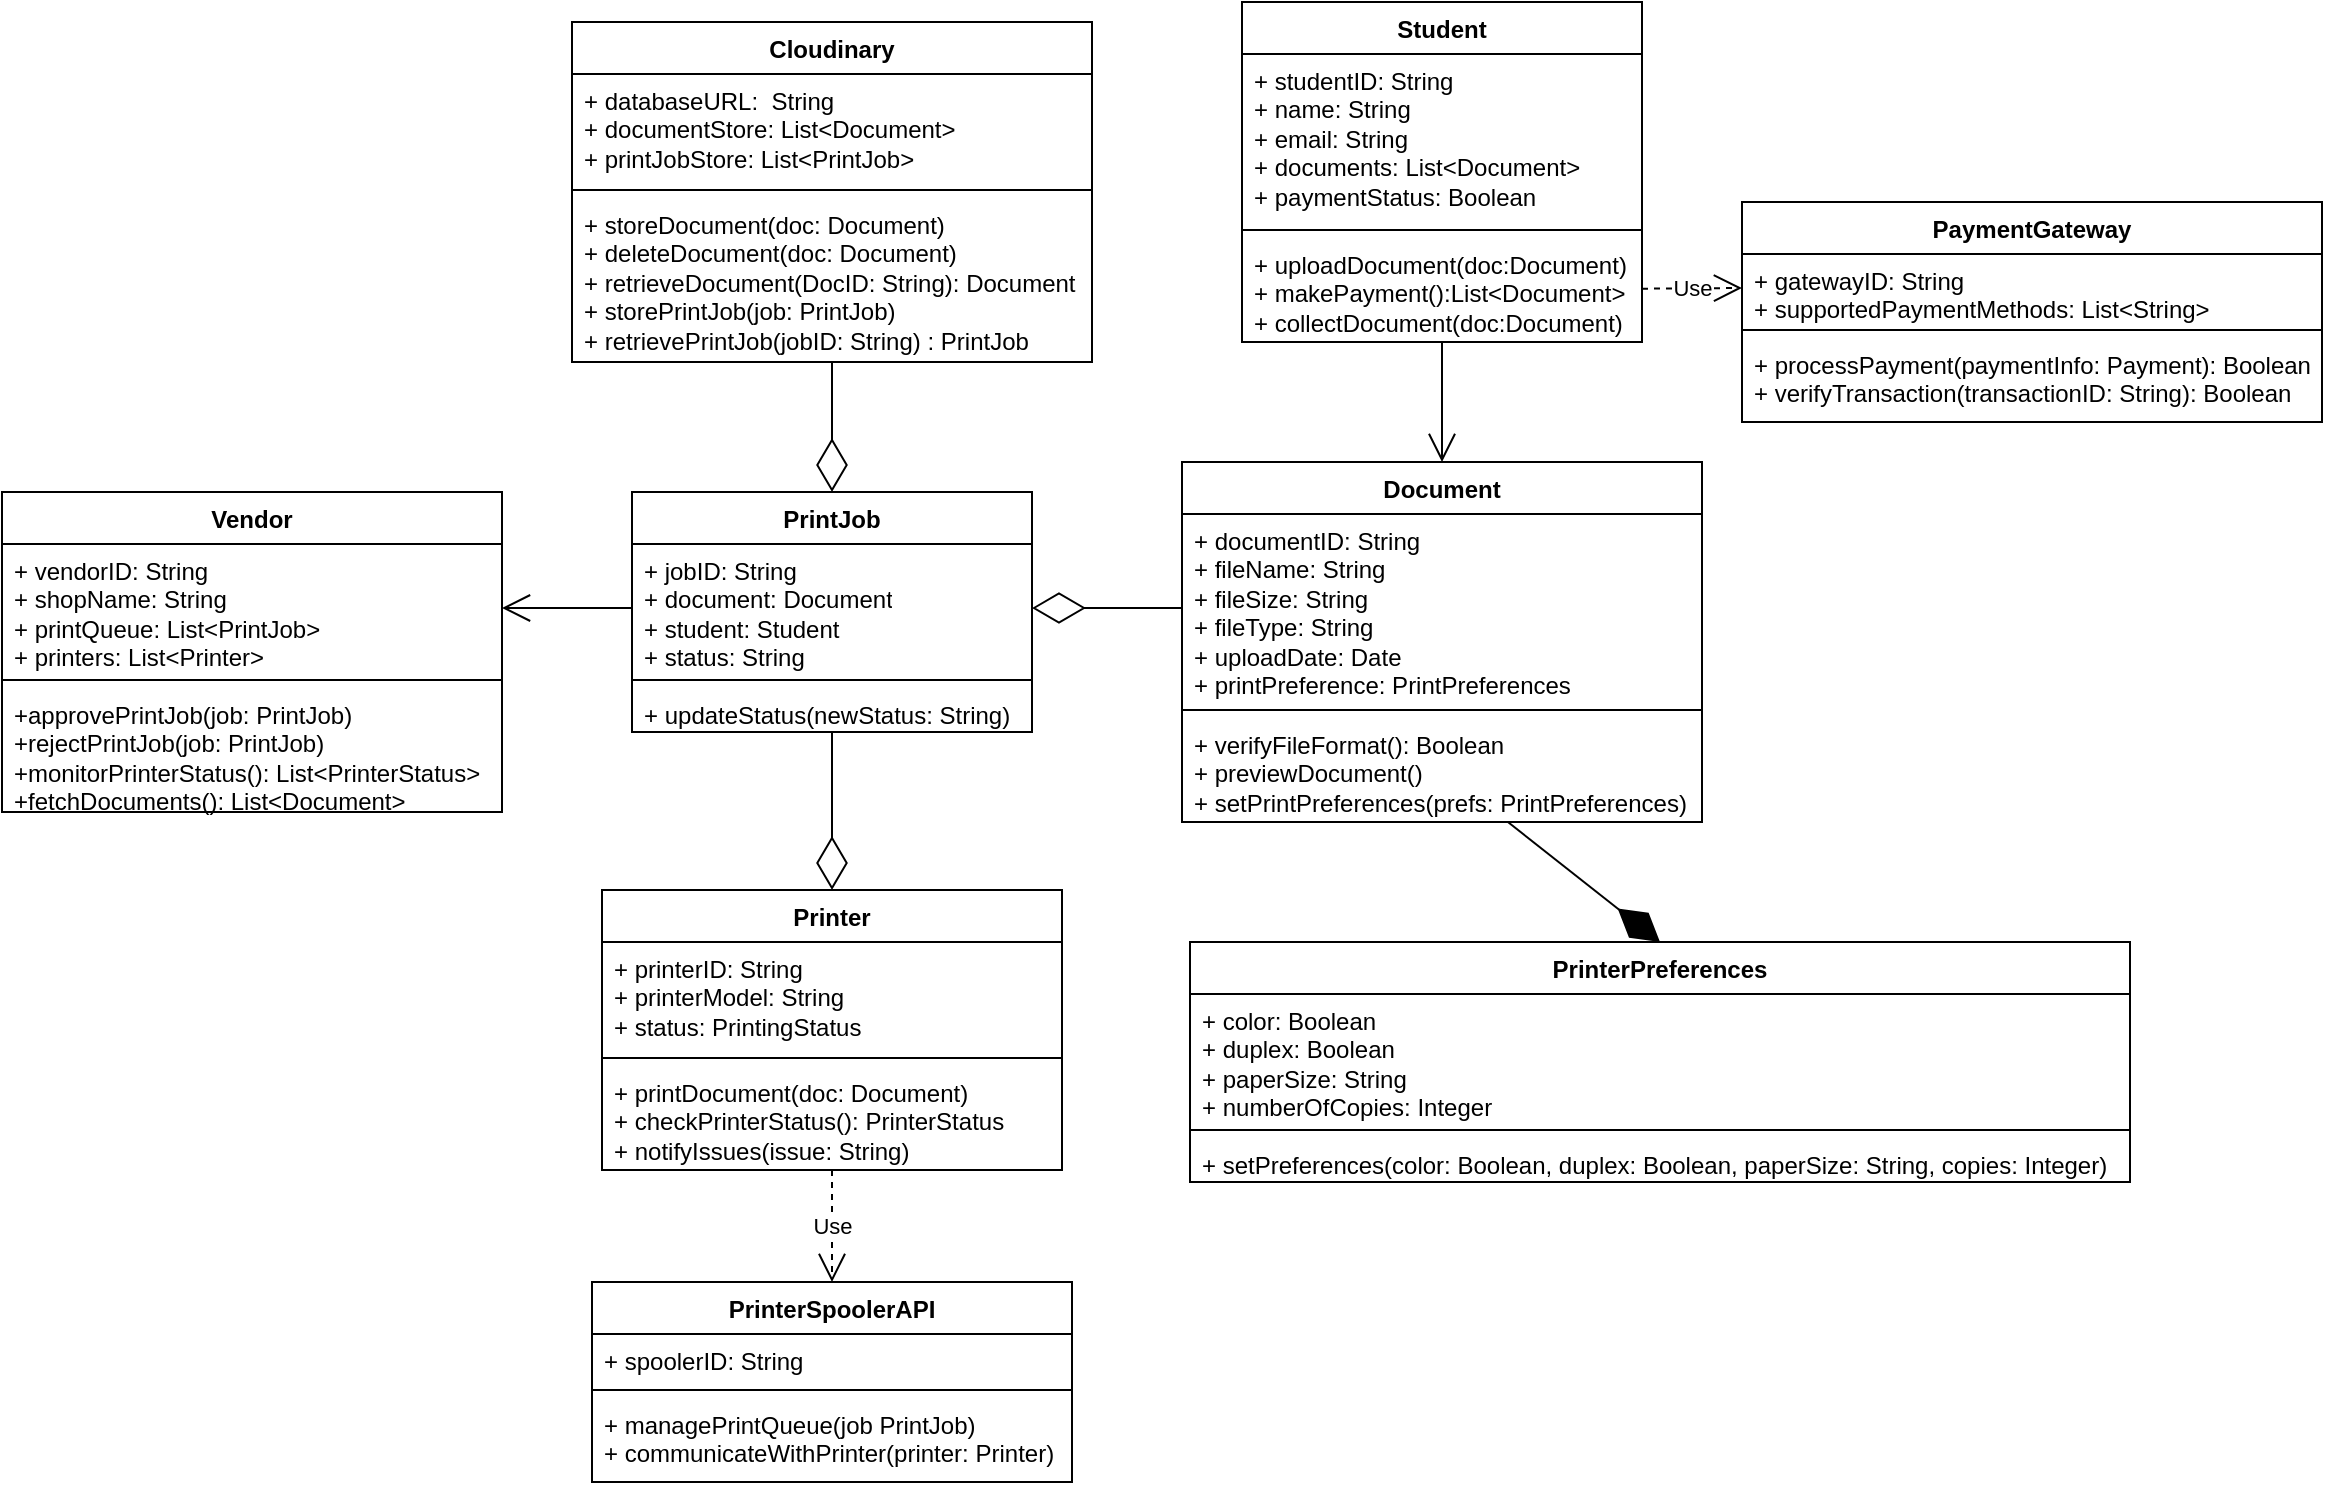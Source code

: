 <mxfile version="24.8.4">
  <diagram name="Page-1" id="TWX0GiAN4o8BfM0cLnyp">
    <mxGraphModel dx="2220" dy="987" grid="1" gridSize="10" guides="1" tooltips="1" connect="1" arrows="1" fold="1" page="1" pageScale="1" pageWidth="827" pageHeight="1169" math="0" shadow="0">
      <root>
        <mxCell id="0" />
        <mxCell id="1" parent="0" />
        <mxCell id="4VyI3I7zP8Ydm9fl96GY-1" value="Student" style="swimlane;fontStyle=1;align=center;verticalAlign=top;childLayout=stackLayout;horizontal=1;startSize=26;horizontalStack=0;resizeParent=1;resizeParentMax=0;resizeLast=0;collapsible=1;marginBottom=0;whiteSpace=wrap;html=1;" parent="1" vertex="1">
          <mxGeometry x="630" y="10" width="200" height="170" as="geometry" />
        </mxCell>
        <mxCell id="4VyI3I7zP8Ydm9fl96GY-2" value="+ studentID: String&lt;div&gt;+ name: String&lt;br&gt;&lt;/div&gt;&lt;div&gt;+ email: String&lt;br&gt;&lt;/div&gt;&lt;div&gt;+ documents: List&amp;lt;Document&amp;gt;&lt;br&gt;&lt;/div&gt;&lt;div&gt;+ paymentStatus: Boolean&lt;br&gt;&lt;/div&gt;" style="text;strokeColor=none;fillColor=none;align=left;verticalAlign=top;spacingLeft=4;spacingRight=4;overflow=hidden;rotatable=0;points=[[0,0.5],[1,0.5]];portConstraint=eastwest;whiteSpace=wrap;html=1;" parent="4VyI3I7zP8Ydm9fl96GY-1" vertex="1">
          <mxGeometry y="26" width="200" height="84" as="geometry" />
        </mxCell>
        <mxCell id="4VyI3I7zP8Ydm9fl96GY-3" value="" style="line;strokeWidth=1;fillColor=none;align=left;verticalAlign=middle;spacingTop=-1;spacingLeft=3;spacingRight=3;rotatable=0;labelPosition=right;points=[];portConstraint=eastwest;strokeColor=inherit;" parent="4VyI3I7zP8Ydm9fl96GY-1" vertex="1">
          <mxGeometry y="110" width="200" height="8" as="geometry" />
        </mxCell>
        <mxCell id="4VyI3I7zP8Ydm9fl96GY-4" value="+ uploadDocument(doc:Document)&lt;div&gt;+ makePayment():List&amp;lt;Document&amp;gt;&lt;/div&gt;&lt;div&gt;+ collectDocument(doc:Document)&lt;br&gt;&lt;div&gt;&lt;br&gt;&lt;/div&gt;&lt;/div&gt;" style="text;strokeColor=none;fillColor=none;align=left;verticalAlign=top;spacingLeft=4;spacingRight=4;overflow=hidden;rotatable=0;points=[[0,0.5],[1,0.5]];portConstraint=eastwest;whiteSpace=wrap;html=1;" parent="4VyI3I7zP8Ydm9fl96GY-1" vertex="1">
          <mxGeometry y="118" width="200" height="52" as="geometry" />
        </mxCell>
        <mxCell id="4VyI3I7zP8Ydm9fl96GY-5" value="Vendor" style="swimlane;fontStyle=1;align=center;verticalAlign=top;childLayout=stackLayout;horizontal=1;startSize=26;horizontalStack=0;resizeParent=1;resizeParentMax=0;resizeLast=0;collapsible=1;marginBottom=0;whiteSpace=wrap;html=1;" parent="1" vertex="1">
          <mxGeometry x="10" y="255" width="250" height="160" as="geometry" />
        </mxCell>
        <mxCell id="4VyI3I7zP8Ydm9fl96GY-6" value="+ vendorID: String&lt;div&gt;+ shopName: String&lt;br&gt;&lt;/div&gt;&lt;div&gt;+ printQueue: List&amp;lt;PrintJob&amp;gt;&lt;br&gt;&lt;/div&gt;&lt;div&gt;+ printers: List&amp;lt;Printer&amp;gt;&lt;/div&gt;" style="text;strokeColor=none;fillColor=none;align=left;verticalAlign=top;spacingLeft=4;spacingRight=4;overflow=hidden;rotatable=0;points=[[0,0.5],[1,0.5]];portConstraint=eastwest;whiteSpace=wrap;html=1;" parent="4VyI3I7zP8Ydm9fl96GY-5" vertex="1">
          <mxGeometry y="26" width="250" height="64" as="geometry" />
        </mxCell>
        <mxCell id="4VyI3I7zP8Ydm9fl96GY-7" value="" style="line;strokeWidth=1;fillColor=none;align=left;verticalAlign=middle;spacingTop=-1;spacingLeft=3;spacingRight=3;rotatable=0;labelPosition=right;points=[];portConstraint=eastwest;strokeColor=inherit;" parent="4VyI3I7zP8Ydm9fl96GY-5" vertex="1">
          <mxGeometry y="90" width="250" height="8" as="geometry" />
        </mxCell>
        <mxCell id="4VyI3I7zP8Ydm9fl96GY-8" value="&lt;div&gt;&lt;div&gt;+approvePrintJob(job: PrintJob)&lt;/div&gt;&lt;/div&gt;&lt;div&gt;+rejectPrintJob(job: PrintJob)&lt;/div&gt;&lt;div&gt;+monitorPrinterStatus(): List&amp;lt;PrinterStatus&amp;gt;&lt;/div&gt;&lt;div&gt;+fetchDocuments(): List&amp;lt;Document&amp;gt;&lt;/div&gt;" style="text;strokeColor=none;fillColor=none;align=left;verticalAlign=top;spacingLeft=4;spacingRight=4;overflow=hidden;rotatable=0;points=[[0,0.5],[1,0.5]];portConstraint=eastwest;whiteSpace=wrap;html=1;" parent="4VyI3I7zP8Ydm9fl96GY-5" vertex="1">
          <mxGeometry y="98" width="250" height="62" as="geometry" />
        </mxCell>
        <mxCell id="4VyI3I7zP8Ydm9fl96GY-9" value="Document" style="swimlane;fontStyle=1;align=center;verticalAlign=top;childLayout=stackLayout;horizontal=1;startSize=26;horizontalStack=0;resizeParent=1;resizeParentMax=0;resizeLast=0;collapsible=1;marginBottom=0;whiteSpace=wrap;html=1;" parent="1" vertex="1">
          <mxGeometry x="600" y="240" width="260" height="180" as="geometry" />
        </mxCell>
        <mxCell id="4VyI3I7zP8Ydm9fl96GY-10" value="+ documentID: String&lt;div&gt;+ fileName: String&lt;br&gt;&lt;/div&gt;&lt;div&gt;+ fileSize: String&lt;br&gt;&lt;/div&gt;&lt;div&gt;+ fileType: String&lt;/div&gt;&lt;div&gt;+ uploadDate: Date&lt;/div&gt;&lt;div&gt;+ printPreference: P&lt;span style=&quot;background-color: initial;&quot;&gt;rintPreferences&lt;/span&gt;&lt;/div&gt;" style="text;strokeColor=none;fillColor=none;align=left;verticalAlign=top;spacingLeft=4;spacingRight=4;overflow=hidden;rotatable=0;points=[[0,0.5],[1,0.5]];portConstraint=eastwest;whiteSpace=wrap;html=1;" parent="4VyI3I7zP8Ydm9fl96GY-9" vertex="1">
          <mxGeometry y="26" width="260" height="94" as="geometry" />
        </mxCell>
        <mxCell id="4VyI3I7zP8Ydm9fl96GY-11" value="" style="line;strokeWidth=1;fillColor=none;align=left;verticalAlign=middle;spacingTop=-1;spacingLeft=3;spacingRight=3;rotatable=0;labelPosition=right;points=[];portConstraint=eastwest;strokeColor=inherit;" parent="4VyI3I7zP8Ydm9fl96GY-9" vertex="1">
          <mxGeometry y="120" width="260" height="8" as="geometry" />
        </mxCell>
        <mxCell id="4VyI3I7zP8Ydm9fl96GY-12" value="&lt;div&gt;&lt;div&gt;+ verifyFileFormat(): Boolean&lt;/div&gt;&lt;/div&gt;&lt;div&gt;+ previewDocument()&lt;/div&gt;&lt;div&gt;+&amp;nbsp;setPrintPreferences(prefs: PrintPreferences)&lt;/div&gt;" style="text;strokeColor=none;fillColor=none;align=left;verticalAlign=top;spacingLeft=4;spacingRight=4;overflow=hidden;rotatable=0;points=[[0,0.5],[1,0.5]];portConstraint=eastwest;whiteSpace=wrap;html=1;" parent="4VyI3I7zP8Ydm9fl96GY-9" vertex="1">
          <mxGeometry y="128" width="260" height="52" as="geometry" />
        </mxCell>
        <mxCell id="4VyI3I7zP8Ydm9fl96GY-13" value="PrintJob" style="swimlane;fontStyle=1;align=center;verticalAlign=top;childLayout=stackLayout;horizontal=1;startSize=26;horizontalStack=0;resizeParent=1;resizeParentMax=0;resizeLast=0;collapsible=1;marginBottom=0;whiteSpace=wrap;html=1;" parent="1" vertex="1">
          <mxGeometry x="325" y="255" width="200" height="120" as="geometry" />
        </mxCell>
        <mxCell id="4VyI3I7zP8Ydm9fl96GY-14" value="+ jobID: String&lt;div&gt;+ document: D&lt;span style=&quot;background-color: initial;&quot;&gt;ocument&lt;/span&gt;&lt;/div&gt;&lt;div&gt;&lt;span style=&quot;background-color: initial;&quot;&gt;+ student: Student&lt;/span&gt;&lt;/div&gt;&lt;div&gt;&lt;span style=&quot;background-color: initial;&quot;&gt;+ status: String&lt;/span&gt;&lt;/div&gt;" style="text;strokeColor=none;fillColor=none;align=left;verticalAlign=top;spacingLeft=4;spacingRight=4;overflow=hidden;rotatable=0;points=[[0,0.5],[1,0.5]];portConstraint=eastwest;whiteSpace=wrap;html=1;" parent="4VyI3I7zP8Ydm9fl96GY-13" vertex="1">
          <mxGeometry y="26" width="200" height="64" as="geometry" />
        </mxCell>
        <mxCell id="4VyI3I7zP8Ydm9fl96GY-15" value="" style="line;strokeWidth=1;fillColor=none;align=left;verticalAlign=middle;spacingTop=-1;spacingLeft=3;spacingRight=3;rotatable=0;labelPosition=right;points=[];portConstraint=eastwest;strokeColor=inherit;" parent="4VyI3I7zP8Ydm9fl96GY-13" vertex="1">
          <mxGeometry y="90" width="200" height="8" as="geometry" />
        </mxCell>
        <mxCell id="4VyI3I7zP8Ydm9fl96GY-16" value="&lt;div&gt;&lt;div&gt;+ updateStatus(newStatus: String)&lt;/div&gt;&lt;/div&gt;" style="text;strokeColor=none;fillColor=none;align=left;verticalAlign=top;spacingLeft=4;spacingRight=4;overflow=hidden;rotatable=0;points=[[0,0.5],[1,0.5]];portConstraint=eastwest;whiteSpace=wrap;html=1;" parent="4VyI3I7zP8Ydm9fl96GY-13" vertex="1">
          <mxGeometry y="98" width="200" height="22" as="geometry" />
        </mxCell>
        <mxCell id="4VyI3I7zP8Ydm9fl96GY-17" value="Printer" style="swimlane;fontStyle=1;align=center;verticalAlign=top;childLayout=stackLayout;horizontal=1;startSize=26;horizontalStack=0;resizeParent=1;resizeParentMax=0;resizeLast=0;collapsible=1;marginBottom=0;whiteSpace=wrap;html=1;" parent="1" vertex="1">
          <mxGeometry x="310" y="454" width="230" height="140" as="geometry" />
        </mxCell>
        <mxCell id="4VyI3I7zP8Ydm9fl96GY-18" value="+ printerID: String&lt;div&gt;+ printerModel: String&lt;br&gt;&lt;/div&gt;&lt;div&gt;+ status: PrintingStatus&lt;/div&gt;" style="text;strokeColor=none;fillColor=none;align=left;verticalAlign=top;spacingLeft=4;spacingRight=4;overflow=hidden;rotatable=0;points=[[0,0.5],[1,0.5]];portConstraint=eastwest;whiteSpace=wrap;html=1;" parent="4VyI3I7zP8Ydm9fl96GY-17" vertex="1">
          <mxGeometry y="26" width="230" height="54" as="geometry" />
        </mxCell>
        <mxCell id="4VyI3I7zP8Ydm9fl96GY-19" value="" style="line;strokeWidth=1;fillColor=none;align=left;verticalAlign=middle;spacingTop=-1;spacingLeft=3;spacingRight=3;rotatable=0;labelPosition=right;points=[];portConstraint=eastwest;strokeColor=inherit;" parent="4VyI3I7zP8Ydm9fl96GY-17" vertex="1">
          <mxGeometry y="80" width="230" height="8" as="geometry" />
        </mxCell>
        <mxCell id="4VyI3I7zP8Ydm9fl96GY-20" value="+ printDocument(doc: Document)&lt;div&gt;+ checkPrinterStatus(): PrinterStatus&lt;/div&gt;&lt;div&gt;+ notifyIssues(issue: String)&lt;/div&gt;" style="text;strokeColor=none;fillColor=none;align=left;verticalAlign=top;spacingLeft=4;spacingRight=4;overflow=hidden;rotatable=0;points=[[0,0.5],[1,0.5]];portConstraint=eastwest;whiteSpace=wrap;html=1;" parent="4VyI3I7zP8Ydm9fl96GY-17" vertex="1">
          <mxGeometry y="88" width="230" height="52" as="geometry" />
        </mxCell>
        <mxCell id="4VyI3I7zP8Ydm9fl96GY-21" value="PaymentGateway" style="swimlane;fontStyle=1;align=center;verticalAlign=top;childLayout=stackLayout;horizontal=1;startSize=26;horizontalStack=0;resizeParent=1;resizeParentMax=0;resizeLast=0;collapsible=1;marginBottom=0;whiteSpace=wrap;html=1;" parent="1" vertex="1">
          <mxGeometry x="880" y="110" width="290" height="110" as="geometry" />
        </mxCell>
        <mxCell id="4VyI3I7zP8Ydm9fl96GY-22" value="+ gatewayID: String&lt;div&gt;+ supportedPaymentMethods: List&amp;lt;String&amp;gt;&lt;br&gt;&lt;/div&gt;" style="text;strokeColor=none;fillColor=none;align=left;verticalAlign=top;spacingLeft=4;spacingRight=4;overflow=hidden;rotatable=0;points=[[0,0.5],[1,0.5]];portConstraint=eastwest;whiteSpace=wrap;html=1;" parent="4VyI3I7zP8Ydm9fl96GY-21" vertex="1">
          <mxGeometry y="26" width="290" height="34" as="geometry" />
        </mxCell>
        <mxCell id="4VyI3I7zP8Ydm9fl96GY-23" value="" style="line;strokeWidth=1;fillColor=none;align=left;verticalAlign=middle;spacingTop=-1;spacingLeft=3;spacingRight=3;rotatable=0;labelPosition=right;points=[];portConstraint=eastwest;strokeColor=inherit;" parent="4VyI3I7zP8Ydm9fl96GY-21" vertex="1">
          <mxGeometry y="60" width="290" height="8" as="geometry" />
        </mxCell>
        <mxCell id="4VyI3I7zP8Ydm9fl96GY-24" value="&lt;div&gt;&lt;div&gt;+ processPayment(paymentInfo: Payment): Boolean&lt;/div&gt;&lt;/div&gt;&lt;div&gt;+ verifyTransaction(transactionID: String): Boolean&lt;/div&gt;" style="text;strokeColor=none;fillColor=none;align=left;verticalAlign=top;spacingLeft=4;spacingRight=4;overflow=hidden;rotatable=0;points=[[0,0.5],[1,0.5]];portConstraint=eastwest;whiteSpace=wrap;html=1;" parent="4VyI3I7zP8Ydm9fl96GY-21" vertex="1">
          <mxGeometry y="68" width="290" height="42" as="geometry" />
        </mxCell>
        <mxCell id="4VyI3I7zP8Ydm9fl96GY-25" value="PrinterPreferences" style="swimlane;fontStyle=1;align=center;verticalAlign=top;childLayout=stackLayout;horizontal=1;startSize=26;horizontalStack=0;resizeParent=1;resizeParentMax=0;resizeLast=0;collapsible=1;marginBottom=0;whiteSpace=wrap;html=1;" parent="1" vertex="1">
          <mxGeometry x="604" y="480" width="470" height="120" as="geometry" />
        </mxCell>
        <mxCell id="4VyI3I7zP8Ydm9fl96GY-26" value="+ color: Boolean&lt;div&gt;+ duplex: Boolean&lt;/div&gt;&lt;div&gt;+ paperSize: String&lt;/div&gt;&lt;div&gt;+ numberOfCopies: Integer&lt;/div&gt;" style="text;strokeColor=none;fillColor=none;align=left;verticalAlign=top;spacingLeft=4;spacingRight=4;overflow=hidden;rotatable=0;points=[[0,0.5],[1,0.5]];portConstraint=eastwest;whiteSpace=wrap;html=1;" parent="4VyI3I7zP8Ydm9fl96GY-25" vertex="1">
          <mxGeometry y="26" width="470" height="64" as="geometry" />
        </mxCell>
        <mxCell id="4VyI3I7zP8Ydm9fl96GY-27" value="" style="line;strokeWidth=1;fillColor=none;align=left;verticalAlign=middle;spacingTop=-1;spacingLeft=3;spacingRight=3;rotatable=0;labelPosition=right;points=[];portConstraint=eastwest;strokeColor=inherit;" parent="4VyI3I7zP8Ydm9fl96GY-25" vertex="1">
          <mxGeometry y="90" width="470" height="8" as="geometry" />
        </mxCell>
        <mxCell id="4VyI3I7zP8Ydm9fl96GY-28" value="&lt;div&gt;&lt;div&gt;+&amp;nbsp;setPreferences(color: Boolean, duplex: Boolean, paperSize: String, copies: Integer)&lt;/div&gt;&lt;/div&gt;" style="text;strokeColor=none;fillColor=none;align=left;verticalAlign=top;spacingLeft=4;spacingRight=4;overflow=hidden;rotatable=0;points=[[0,0.5],[1,0.5]];portConstraint=eastwest;whiteSpace=wrap;html=1;" parent="4VyI3I7zP8Ydm9fl96GY-25" vertex="1">
          <mxGeometry y="98" width="470" height="22" as="geometry" />
        </mxCell>
        <mxCell id="4VyI3I7zP8Ydm9fl96GY-29" value="PrinterSpoolerAPI" style="swimlane;fontStyle=1;align=center;verticalAlign=top;childLayout=stackLayout;horizontal=1;startSize=26;horizontalStack=0;resizeParent=1;resizeParentMax=0;resizeLast=0;collapsible=1;marginBottom=0;whiteSpace=wrap;html=1;" parent="1" vertex="1">
          <mxGeometry x="305" y="650" width="240" height="100" as="geometry" />
        </mxCell>
        <mxCell id="4VyI3I7zP8Ydm9fl96GY-30" value="+ spoolerID: String" style="text;strokeColor=none;fillColor=none;align=left;verticalAlign=top;spacingLeft=4;spacingRight=4;overflow=hidden;rotatable=0;points=[[0,0.5],[1,0.5]];portConstraint=eastwest;whiteSpace=wrap;html=1;" parent="4VyI3I7zP8Ydm9fl96GY-29" vertex="1">
          <mxGeometry y="26" width="240" height="24" as="geometry" />
        </mxCell>
        <mxCell id="4VyI3I7zP8Ydm9fl96GY-31" value="" style="line;strokeWidth=1;fillColor=none;align=left;verticalAlign=middle;spacingTop=-1;spacingLeft=3;spacingRight=3;rotatable=0;labelPosition=right;points=[];portConstraint=eastwest;strokeColor=inherit;" parent="4VyI3I7zP8Ydm9fl96GY-29" vertex="1">
          <mxGeometry y="50" width="240" height="8" as="geometry" />
        </mxCell>
        <mxCell id="4VyI3I7zP8Ydm9fl96GY-32" value="+ managePrintQueue(job PrintJob)&lt;div&gt;+ communicateWithPrinter(printer: Printer)&lt;/div&gt;" style="text;strokeColor=none;fillColor=none;align=left;verticalAlign=top;spacingLeft=4;spacingRight=4;overflow=hidden;rotatable=0;points=[[0,0.5],[1,0.5]];portConstraint=eastwest;whiteSpace=wrap;html=1;" parent="4VyI3I7zP8Ydm9fl96GY-29" vertex="1">
          <mxGeometry y="58" width="240" height="42" as="geometry" />
        </mxCell>
        <mxCell id="4VyI3I7zP8Ydm9fl96GY-33" value="Cloudinary" style="swimlane;fontStyle=1;align=center;verticalAlign=top;childLayout=stackLayout;horizontal=1;startSize=26;horizontalStack=0;resizeParent=1;resizeParentMax=0;resizeLast=0;collapsible=1;marginBottom=0;whiteSpace=wrap;html=1;" parent="1" vertex="1">
          <mxGeometry x="295" y="20" width="260" height="170" as="geometry" />
        </mxCell>
        <mxCell id="4VyI3I7zP8Ydm9fl96GY-34" value="+ databaseURL:&amp;nbsp; String&lt;div&gt;+ documentStore: List&amp;lt;Document&amp;gt;&lt;/div&gt;&lt;div&gt;+ printJobStore: List&amp;lt;PrintJob&amp;gt;&lt;/div&gt;" style="text;strokeColor=none;fillColor=none;align=left;verticalAlign=top;spacingLeft=4;spacingRight=4;overflow=hidden;rotatable=0;points=[[0,0.5],[1,0.5]];portConstraint=eastwest;whiteSpace=wrap;html=1;" parent="4VyI3I7zP8Ydm9fl96GY-33" vertex="1">
          <mxGeometry y="26" width="260" height="54" as="geometry" />
        </mxCell>
        <mxCell id="4VyI3I7zP8Ydm9fl96GY-35" value="" style="line;strokeWidth=1;fillColor=none;align=left;verticalAlign=middle;spacingTop=-1;spacingLeft=3;spacingRight=3;rotatable=0;labelPosition=right;points=[];portConstraint=eastwest;strokeColor=inherit;" parent="4VyI3I7zP8Ydm9fl96GY-33" vertex="1">
          <mxGeometry y="80" width="260" height="8" as="geometry" />
        </mxCell>
        <mxCell id="4VyI3I7zP8Ydm9fl96GY-36" value="&lt;div&gt;&lt;div&gt;+ storeDocument(doc: Document)&lt;/div&gt;&lt;/div&gt;&lt;div&gt;+ deleteDocument(doc: Document)&lt;/div&gt;&lt;div&gt;+ retrieveDocument(DocID: String): Document&lt;/div&gt;&lt;div&gt;+ storePrintJob(job: PrintJob)&lt;/div&gt;&lt;div&gt;+ retrievePrintJob(jobID: String) : PrintJob&lt;/div&gt;" style="text;strokeColor=none;fillColor=none;align=left;verticalAlign=top;spacingLeft=4;spacingRight=4;overflow=hidden;rotatable=0;points=[[0,0.5],[1,0.5]];portConstraint=eastwest;whiteSpace=wrap;html=1;" parent="4VyI3I7zP8Ydm9fl96GY-33" vertex="1">
          <mxGeometry y="88" width="260" height="82" as="geometry" />
        </mxCell>
        <mxCell id="t9u8FCHkTnwPdbkoNGZC-5" value="" style="endArrow=diamondThin;endFill=1;endSize=24;html=1;rounded=0;entryX=0.5;entryY=0;entryDx=0;entryDy=0;" edge="1" parent="1" source="4VyI3I7zP8Ydm9fl96GY-12" target="4VyI3I7zP8Ydm9fl96GY-25">
          <mxGeometry width="160" relative="1" as="geometry">
            <mxPoint x="720" y="440" as="sourcePoint" />
            <mxPoint x="460" y="590" as="targetPoint" />
          </mxGeometry>
        </mxCell>
        <mxCell id="t9u8FCHkTnwPdbkoNGZC-6" value="" style="endArrow=diamondThin;endFill=0;endSize=24;html=1;rounded=0;entryX=1;entryY=0.5;entryDx=0;entryDy=0;exitX=0;exitY=0.5;exitDx=0;exitDy=0;" edge="1" parent="1" source="4VyI3I7zP8Ydm9fl96GY-10" target="4VyI3I7zP8Ydm9fl96GY-14">
          <mxGeometry width="160" relative="1" as="geometry">
            <mxPoint x="300" y="590" as="sourcePoint" />
            <mxPoint x="460" y="590" as="targetPoint" />
          </mxGeometry>
        </mxCell>
        <mxCell id="t9u8FCHkTnwPdbkoNGZC-7" value="" style="endArrow=diamondThin;endFill=0;endSize=24;html=1;rounded=0;entryX=0.5;entryY=0;entryDx=0;entryDy=0;" edge="1" parent="1" source="4VyI3I7zP8Ydm9fl96GY-16" target="4VyI3I7zP8Ydm9fl96GY-17">
          <mxGeometry width="160" relative="1" as="geometry">
            <mxPoint x="610" y="323" as="sourcePoint" />
            <mxPoint x="520" y="323" as="targetPoint" />
          </mxGeometry>
        </mxCell>
        <mxCell id="t9u8FCHkTnwPdbkoNGZC-8" value="" style="endArrow=diamondThin;endFill=0;endSize=24;html=1;rounded=0;entryX=0.5;entryY=0;entryDx=0;entryDy=0;" edge="1" parent="1" source="4VyI3I7zP8Ydm9fl96GY-36" target="4VyI3I7zP8Ydm9fl96GY-13">
          <mxGeometry width="160" relative="1" as="geometry">
            <mxPoint x="610" y="323" as="sourcePoint" />
            <mxPoint x="520" y="323" as="targetPoint" />
          </mxGeometry>
        </mxCell>
        <mxCell id="t9u8FCHkTnwPdbkoNGZC-9" value="" style="endArrow=open;endFill=1;endSize=12;html=1;rounded=0;entryX=0.5;entryY=0;entryDx=0;entryDy=0;" edge="1" parent="1" source="4VyI3I7zP8Ydm9fl96GY-4" target="4VyI3I7zP8Ydm9fl96GY-9">
          <mxGeometry width="160" relative="1" as="geometry">
            <mxPoint x="890" y="210" as="sourcePoint" />
            <mxPoint x="250" y="200" as="targetPoint" />
          </mxGeometry>
        </mxCell>
        <mxCell id="t9u8FCHkTnwPdbkoNGZC-10" value="" style="endArrow=open;endFill=1;endSize=12;html=1;rounded=0;entryX=1;entryY=0.5;entryDx=0;entryDy=0;" edge="1" parent="1" source="4VyI3I7zP8Ydm9fl96GY-14" target="4VyI3I7zP8Ydm9fl96GY-6">
          <mxGeometry width="160" relative="1" as="geometry">
            <mxPoint x="782" y="190" as="sourcePoint" />
            <mxPoint x="740" y="250" as="targetPoint" />
          </mxGeometry>
        </mxCell>
        <mxCell id="t9u8FCHkTnwPdbkoNGZC-11" value="Use" style="endArrow=open;endSize=12;dashed=1;html=1;rounded=0;entryX=0;entryY=0.5;entryDx=0;entryDy=0;" edge="1" parent="1" source="4VyI3I7zP8Ydm9fl96GY-4" target="4VyI3I7zP8Ydm9fl96GY-22">
          <mxGeometry width="160" relative="1" as="geometry">
            <mxPoint x="360" y="410" as="sourcePoint" />
            <mxPoint x="520" y="410" as="targetPoint" />
          </mxGeometry>
        </mxCell>
        <mxCell id="t9u8FCHkTnwPdbkoNGZC-12" value="Use" style="endArrow=open;endSize=12;dashed=1;html=1;rounded=0;entryX=0.5;entryY=0;entryDx=0;entryDy=0;" edge="1" parent="1" source="4VyI3I7zP8Ydm9fl96GY-20" target="4VyI3I7zP8Ydm9fl96GY-29">
          <mxGeometry width="160" relative="1" as="geometry">
            <mxPoint x="841" y="190" as="sourcePoint" />
            <mxPoint x="1045" y="320" as="targetPoint" />
          </mxGeometry>
        </mxCell>
      </root>
    </mxGraphModel>
  </diagram>
</mxfile>
